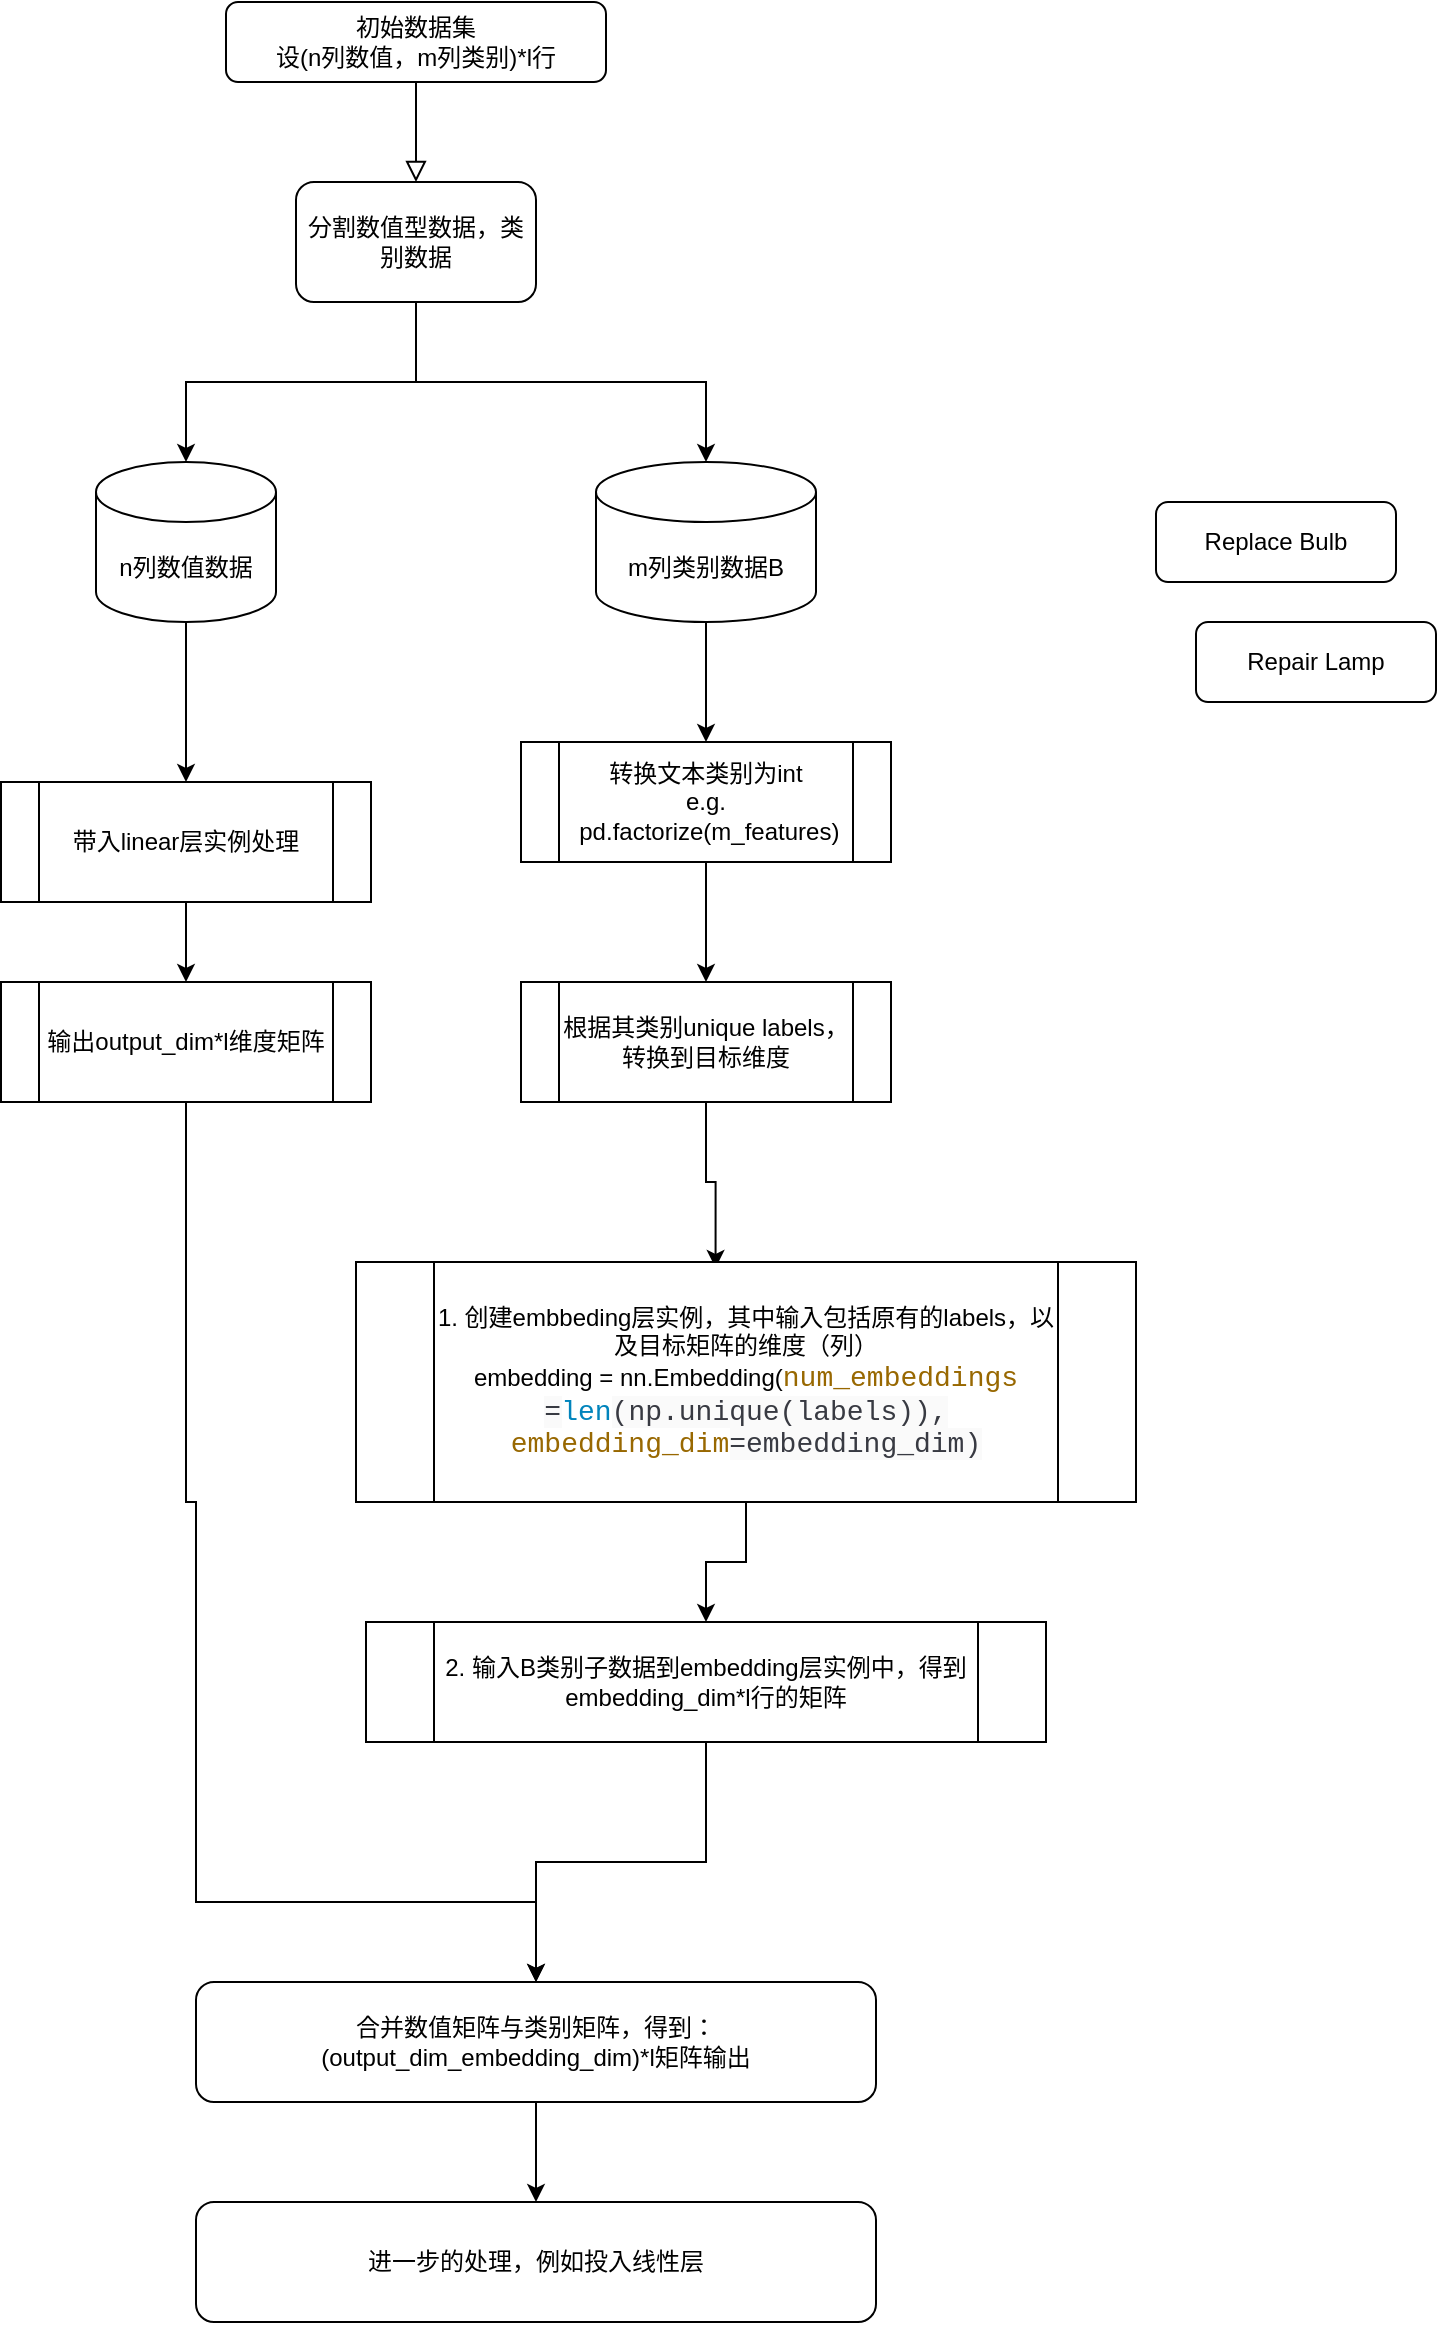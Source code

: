 <mxfile version="21.3.7" type="device">
  <diagram id="C5RBs43oDa-KdzZeNtuy" name="Page-1">
    <mxGraphModel dx="1101" dy="785" grid="1" gridSize="10" guides="1" tooltips="1" connect="1" arrows="1" fold="1" page="1" pageScale="1" pageWidth="827" pageHeight="1169" math="0" shadow="0">
      <root>
        <mxCell id="WIyWlLk6GJQsqaUBKTNV-0" />
        <mxCell id="WIyWlLk6GJQsqaUBKTNV-1" parent="WIyWlLk6GJQsqaUBKTNV-0" />
        <mxCell id="WIyWlLk6GJQsqaUBKTNV-2" value="" style="rounded=0;html=1;jettySize=auto;orthogonalLoop=1;fontSize=11;endArrow=block;endFill=0;endSize=8;strokeWidth=1;shadow=0;labelBackgroundColor=none;edgeStyle=orthogonalEdgeStyle;" parent="WIyWlLk6GJQsqaUBKTNV-1" source="WIyWlLk6GJQsqaUBKTNV-3" edge="1">
          <mxGeometry relative="1" as="geometry">
            <mxPoint x="220" y="170" as="targetPoint" />
          </mxGeometry>
        </mxCell>
        <mxCell id="WIyWlLk6GJQsqaUBKTNV-3" value="初始数据集&lt;br&gt;设(n列数值，m列类别)*l行" style="rounded=1;whiteSpace=wrap;html=1;fontSize=12;glass=0;strokeWidth=1;shadow=0;" parent="WIyWlLk6GJQsqaUBKTNV-1" vertex="1">
          <mxGeometry x="125" y="80" width="190" height="40" as="geometry" />
        </mxCell>
        <mxCell id="WIyWlLk6GJQsqaUBKTNV-11" value="Repair Lamp" style="rounded=1;whiteSpace=wrap;html=1;fontSize=12;glass=0;strokeWidth=1;shadow=0;" parent="WIyWlLk6GJQsqaUBKTNV-1" vertex="1">
          <mxGeometry x="610" y="390" width="120" height="40" as="geometry" />
        </mxCell>
        <mxCell id="WIyWlLk6GJQsqaUBKTNV-12" value="Replace Bulb" style="rounded=1;whiteSpace=wrap;html=1;fontSize=12;glass=0;strokeWidth=1;shadow=0;" parent="WIyWlLk6GJQsqaUBKTNV-1" vertex="1">
          <mxGeometry x="590" y="330" width="120" height="40" as="geometry" />
        </mxCell>
        <mxCell id="zMRqnHVqm3YFWk9fRIr6-3" style="edgeStyle=orthogonalEdgeStyle;rounded=0;orthogonalLoop=1;jettySize=auto;html=1;exitX=0.5;exitY=1;exitDx=0;exitDy=0;entryX=0.5;entryY=0;entryDx=0;entryDy=0;entryPerimeter=0;" parent="WIyWlLk6GJQsqaUBKTNV-1" source="zMRqnHVqm3YFWk9fRIr6-0" target="zMRqnHVqm3YFWk9fRIr6-2" edge="1">
          <mxGeometry relative="1" as="geometry" />
        </mxCell>
        <mxCell id="zMRqnHVqm3YFWk9fRIr6-5" style="edgeStyle=orthogonalEdgeStyle;rounded=0;orthogonalLoop=1;jettySize=auto;html=1;exitX=0.5;exitY=1;exitDx=0;exitDy=0;" parent="WIyWlLk6GJQsqaUBKTNV-1" source="zMRqnHVqm3YFWk9fRIr6-0" target="zMRqnHVqm3YFWk9fRIr6-4" edge="1">
          <mxGeometry relative="1" as="geometry" />
        </mxCell>
        <mxCell id="zMRqnHVqm3YFWk9fRIr6-0" value="分割数值型数据，类别数据" style="rounded=1;whiteSpace=wrap;html=1;" parent="WIyWlLk6GJQsqaUBKTNV-1" vertex="1">
          <mxGeometry x="160" y="170" width="120" height="60" as="geometry" />
        </mxCell>
        <mxCell id="zMRqnHVqm3YFWk9fRIr6-8" style="edgeStyle=orthogonalEdgeStyle;rounded=0;orthogonalLoop=1;jettySize=auto;html=1;entryX=0.5;entryY=0;entryDx=0;entryDy=0;" parent="WIyWlLk6GJQsqaUBKTNV-1" source="zMRqnHVqm3YFWk9fRIr6-1" target="zMRqnHVqm3YFWk9fRIr6-7" edge="1">
          <mxGeometry relative="1" as="geometry" />
        </mxCell>
        <mxCell id="zMRqnHVqm3YFWk9fRIr6-1" value="转换文本类别为int &lt;br&gt;e.g.&lt;br&gt;&amp;nbsp;pd.factorize(m_features)" style="shape=process;whiteSpace=wrap;html=1;backgroundOutline=1;" parent="WIyWlLk6GJQsqaUBKTNV-1" vertex="1">
          <mxGeometry x="272.5" y="450" width="185" height="60" as="geometry" />
        </mxCell>
        <mxCell id="zMRqnHVqm3YFWk9fRIr6-6" style="edgeStyle=orthogonalEdgeStyle;rounded=0;orthogonalLoop=1;jettySize=auto;html=1;exitX=0.5;exitY=1;exitDx=0;exitDy=0;exitPerimeter=0;" parent="WIyWlLk6GJQsqaUBKTNV-1" source="zMRqnHVqm3YFWk9fRIr6-2" target="zMRqnHVqm3YFWk9fRIr6-1" edge="1">
          <mxGeometry relative="1" as="geometry" />
        </mxCell>
        <mxCell id="zMRqnHVqm3YFWk9fRIr6-2" value="m列类别数据B" style="shape=cylinder3;whiteSpace=wrap;html=1;boundedLbl=1;backgroundOutline=1;size=15;" parent="WIyWlLk6GJQsqaUBKTNV-1" vertex="1">
          <mxGeometry x="310" y="310" width="110" height="80" as="geometry" />
        </mxCell>
        <mxCell id="zMRqnHVqm3YFWk9fRIr6-14" style="edgeStyle=orthogonalEdgeStyle;rounded=0;orthogonalLoop=1;jettySize=auto;html=1;exitX=0.5;exitY=1;exitDx=0;exitDy=0;exitPerimeter=0;" parent="WIyWlLk6GJQsqaUBKTNV-1" source="zMRqnHVqm3YFWk9fRIr6-4" target="zMRqnHVqm3YFWk9fRIr6-13" edge="1">
          <mxGeometry relative="1" as="geometry" />
        </mxCell>
        <mxCell id="zMRqnHVqm3YFWk9fRIr6-4" value="n列数值数据" style="shape=cylinder3;whiteSpace=wrap;html=1;boundedLbl=1;backgroundOutline=1;size=15;" parent="WIyWlLk6GJQsqaUBKTNV-1" vertex="1">
          <mxGeometry x="60" y="310" width="90" height="80" as="geometry" />
        </mxCell>
        <mxCell id="zMRqnHVqm3YFWk9fRIr6-10" style="edgeStyle=orthogonalEdgeStyle;rounded=0;orthogonalLoop=1;jettySize=auto;html=1;entryX=0.461;entryY=0.025;entryDx=0;entryDy=0;entryPerimeter=0;" parent="WIyWlLk6GJQsqaUBKTNV-1" source="zMRqnHVqm3YFWk9fRIr6-7" target="zMRqnHVqm3YFWk9fRIr6-9" edge="1">
          <mxGeometry relative="1" as="geometry" />
        </mxCell>
        <mxCell id="zMRqnHVqm3YFWk9fRIr6-7" value="根据其类别unique labels，转换到目标维度&lt;br&gt;" style="shape=process;whiteSpace=wrap;html=1;backgroundOutline=1;" parent="WIyWlLk6GJQsqaUBKTNV-1" vertex="1">
          <mxGeometry x="272.5" y="570" width="185" height="60" as="geometry" />
        </mxCell>
        <mxCell id="zMRqnHVqm3YFWk9fRIr6-12" style="edgeStyle=orthogonalEdgeStyle;rounded=0;orthogonalLoop=1;jettySize=auto;html=1;" parent="WIyWlLk6GJQsqaUBKTNV-1" source="zMRqnHVqm3YFWk9fRIr6-9" target="zMRqnHVqm3YFWk9fRIr6-11" edge="1">
          <mxGeometry relative="1" as="geometry" />
        </mxCell>
        <mxCell id="zMRqnHVqm3YFWk9fRIr6-9" value="1. 创建embbeding层实例，其中输入包括原有的labels，以及目标矩阵的维度（列）&lt;br&gt;embedding = nn.Embedding(&lt;span style=&quot;font-family: Consolas, &amp;quot;Courier New&amp;quot;, monospace; font-size: 14px; color: rgb(152, 104, 1);&quot;&gt;num_embeddings&lt;br&gt;&lt;/span&gt;&lt;span style=&quot;background-color: rgb(250, 250, 250); color: rgb(56, 58, 66); font-family: Consolas, &amp;quot;Courier New&amp;quot;, monospace; font-size: 14px;&quot;&gt;=&lt;/span&gt;&lt;span style=&quot;font-family: Consolas, &amp;quot;Courier New&amp;quot;, monospace; font-size: 14px; color: rgb(1, 132, 188);&quot;&gt;len&lt;/span&gt;&lt;span style=&quot;background-color: rgb(250, 250, 250); color: rgb(56, 58, 66); font-family: Consolas, &amp;quot;Courier New&amp;quot;, monospace; font-size: 14px;&quot;&gt;(np.unique(labels)), &lt;/span&gt;&lt;span style=&quot;font-family: Consolas, &amp;quot;Courier New&amp;quot;, monospace; font-size: 14px; color: rgb(152, 104, 1);&quot;&gt;embedding_dim&lt;/span&gt;&lt;span style=&quot;background-color: rgb(250, 250, 250); color: rgb(56, 58, 66); font-family: Consolas, &amp;quot;Courier New&amp;quot;, monospace; font-size: 14px;&quot;&gt;=embedding_dim)&lt;/span&gt;" style="shape=process;whiteSpace=wrap;html=1;backgroundOutline=1;" parent="WIyWlLk6GJQsqaUBKTNV-1" vertex="1">
          <mxGeometry x="190" y="710" width="390" height="120" as="geometry" />
        </mxCell>
        <mxCell id="zMRqnHVqm3YFWk9fRIr6-20" style="edgeStyle=orthogonalEdgeStyle;rounded=0;orthogonalLoop=1;jettySize=auto;html=1;" parent="WIyWlLk6GJQsqaUBKTNV-1" source="zMRqnHVqm3YFWk9fRIr6-11" target="zMRqnHVqm3YFWk9fRIr6-17" edge="1">
          <mxGeometry relative="1" as="geometry" />
        </mxCell>
        <mxCell id="zMRqnHVqm3YFWk9fRIr6-11" value="2. 输入B类别子数据到embedding层实例中，得到embedding_dim*l行的矩阵" style="shape=process;whiteSpace=wrap;html=1;backgroundOutline=1;" parent="WIyWlLk6GJQsqaUBKTNV-1" vertex="1">
          <mxGeometry x="195" y="890" width="340" height="60" as="geometry" />
        </mxCell>
        <mxCell id="zMRqnHVqm3YFWk9fRIr6-16" style="edgeStyle=orthogonalEdgeStyle;rounded=0;orthogonalLoop=1;jettySize=auto;html=1;exitX=0.5;exitY=1;exitDx=0;exitDy=0;" parent="WIyWlLk6GJQsqaUBKTNV-1" source="zMRqnHVqm3YFWk9fRIr6-13" target="zMRqnHVqm3YFWk9fRIr6-15" edge="1">
          <mxGeometry relative="1" as="geometry" />
        </mxCell>
        <mxCell id="zMRqnHVqm3YFWk9fRIr6-13" value="带入linear层实例处理" style="shape=process;whiteSpace=wrap;html=1;backgroundOutline=1;" parent="WIyWlLk6GJQsqaUBKTNV-1" vertex="1">
          <mxGeometry x="12.5" y="470" width="185" height="60" as="geometry" />
        </mxCell>
        <mxCell id="zMRqnHVqm3YFWk9fRIr6-18" style="edgeStyle=orthogonalEdgeStyle;rounded=0;orthogonalLoop=1;jettySize=auto;html=1;exitX=0.5;exitY=1;exitDx=0;exitDy=0;entryX=0.5;entryY=0;entryDx=0;entryDy=0;" parent="WIyWlLk6GJQsqaUBKTNV-1" source="zMRqnHVqm3YFWk9fRIr6-15" target="zMRqnHVqm3YFWk9fRIr6-17" edge="1">
          <mxGeometry relative="1" as="geometry">
            <Array as="points">
              <mxPoint x="105" y="830" />
              <mxPoint x="110" y="830" />
              <mxPoint x="110" y="1030" />
            </Array>
          </mxGeometry>
        </mxCell>
        <mxCell id="zMRqnHVqm3YFWk9fRIr6-15" value="输出output_dim*l维度矩阵" style="shape=process;whiteSpace=wrap;html=1;backgroundOutline=1;" parent="WIyWlLk6GJQsqaUBKTNV-1" vertex="1">
          <mxGeometry x="12.5" y="570" width="185" height="60" as="geometry" />
        </mxCell>
        <mxCell id="zMRqnHVqm3YFWk9fRIr6-22" style="edgeStyle=orthogonalEdgeStyle;rounded=0;orthogonalLoop=1;jettySize=auto;html=1;exitX=0.5;exitY=1;exitDx=0;exitDy=0;" parent="WIyWlLk6GJQsqaUBKTNV-1" source="zMRqnHVqm3YFWk9fRIr6-17" target="zMRqnHVqm3YFWk9fRIr6-21" edge="1">
          <mxGeometry relative="1" as="geometry" />
        </mxCell>
        <mxCell id="zMRqnHVqm3YFWk9fRIr6-17" value="合并数值矩阵与类别矩阵，得到：(output_dim_embedding_dim)*l矩阵输出" style="rounded=1;whiteSpace=wrap;html=1;" parent="WIyWlLk6GJQsqaUBKTNV-1" vertex="1">
          <mxGeometry x="110" y="1070" width="340" height="60" as="geometry" />
        </mxCell>
        <mxCell id="zMRqnHVqm3YFWk9fRIr6-21" value="进一步的处理，例如投入线性层" style="rounded=1;whiteSpace=wrap;html=1;" parent="WIyWlLk6GJQsqaUBKTNV-1" vertex="1">
          <mxGeometry x="110" y="1180" width="340" height="60" as="geometry" />
        </mxCell>
      </root>
    </mxGraphModel>
  </diagram>
</mxfile>
